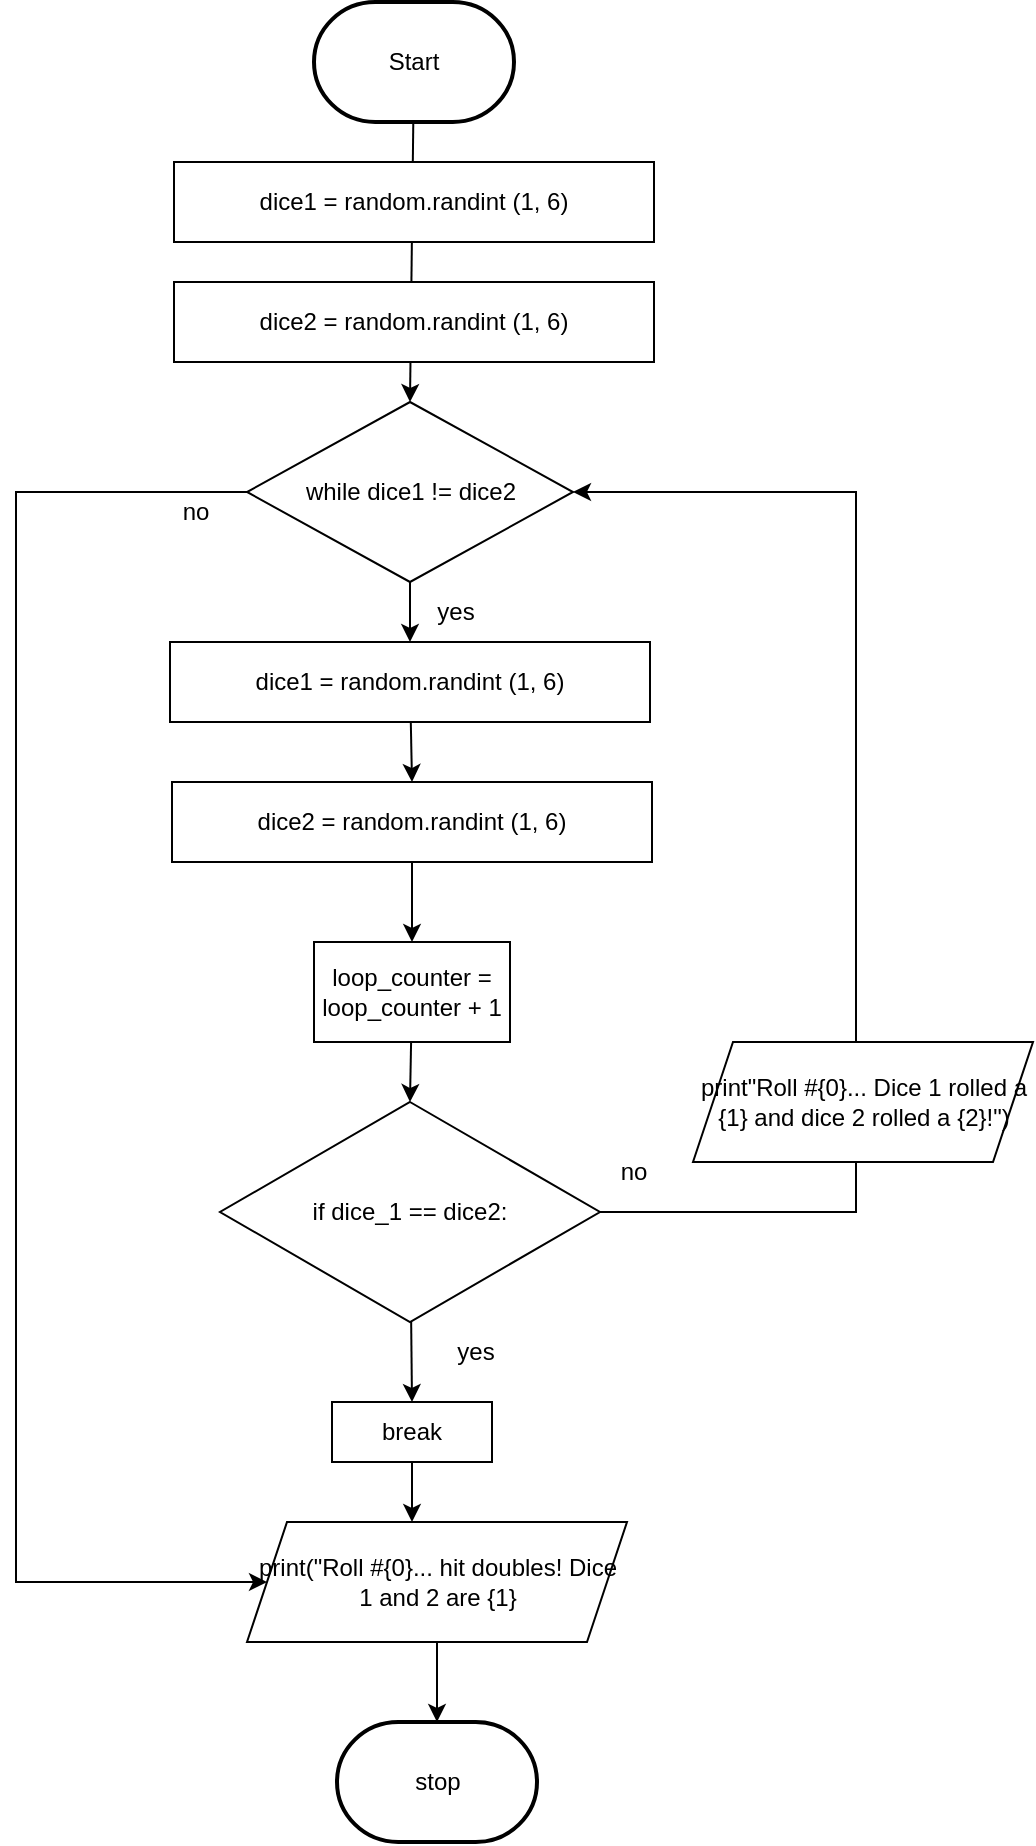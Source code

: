 <mxfile>
    <diagram id="rRbzi94DjYtUf3qIHJvX" name="Page-1">
        <mxGraphModel dx="826" dy="1420" grid="1" gridSize="10" guides="1" tooltips="1" connect="1" arrows="1" fold="1" page="1" pageScale="1" pageWidth="827" pageHeight="1169" math="0" shadow="0">
            <root>
                <mxCell id="0"/>
                <mxCell id="1" parent="0"/>
                <mxCell id="96" style="edgeStyle=none;html=1;entryX=0.5;entryY=0;entryDx=0;entryDy=0;" parent="1" source="2" target="117" edge="1">
                    <mxGeometry relative="1" as="geometry">
                        <mxPoint x="267" y="180" as="targetPoint"/>
                    </mxGeometry>
                </mxCell>
                <mxCell id="2" value="Start" style="strokeWidth=2;html=1;shape=mxgraph.flowchart.terminator;whiteSpace=wrap;" parent="1" vertex="1">
                    <mxGeometry x="219" y="-10" width="100" height="60" as="geometry"/>
                </mxCell>
                <mxCell id="21" style="edgeStyle=none;html=1;" parent="1" edge="1">
                    <mxGeometry relative="1" as="geometry">
                        <mxPoint x="259.5" y="490" as="targetPoint"/>
                        <mxPoint x="259.5" y="490" as="sourcePoint"/>
                    </mxGeometry>
                </mxCell>
                <mxCell id="27" style="edgeStyle=orthogonalEdgeStyle;html=1;strokeColor=none;rounded=0;" parent="1" edge="1">
                    <mxGeometry relative="1" as="geometry">
                        <mxPoint x="447" y="335" as="targetPoint"/>
                        <mxPoint x="357" y="335" as="sourcePoint"/>
                    </mxGeometry>
                </mxCell>
                <mxCell id="134" style="edgeStyle=none;html=1;entryX=0.5;entryY=0;entryDx=0;entryDy=0;" edge="1" parent="1" source="117" target="131">
                    <mxGeometry relative="1" as="geometry"/>
                </mxCell>
                <mxCell id="156" style="edgeStyle=orthogonalEdgeStyle;rounded=0;html=1;entryX=0;entryY=0.5;entryDx=0;entryDy=0;" edge="1" parent="1" source="117" target="148">
                    <mxGeometry relative="1" as="geometry">
                        <Array as="points">
                            <mxPoint x="70" y="235"/>
                            <mxPoint x="70" y="780"/>
                        </Array>
                    </mxGeometry>
                </mxCell>
                <mxCell id="117" value="while dice1 != dice2" style="rhombus;whiteSpace=wrap;html=1;" parent="1" vertex="1">
                    <mxGeometry x="185.5" y="190" width="163" height="90" as="geometry"/>
                </mxCell>
                <mxCell id="135" style="edgeStyle=none;html=1;entryX=0.5;entryY=0;entryDx=0;entryDy=0;" edge="1" parent="1" source="131" target="132">
                    <mxGeometry relative="1" as="geometry"/>
                </mxCell>
                <mxCell id="131" value="dice1 = random.randint (1, 6)" style="rounded=0;whiteSpace=wrap;html=1;" vertex="1" parent="1">
                    <mxGeometry x="147" y="310" width="240" height="40" as="geometry"/>
                </mxCell>
                <mxCell id="136" style="edgeStyle=none;html=1;entryX=0.5;entryY=0;entryDx=0;entryDy=0;" edge="1" parent="1" source="132" target="133">
                    <mxGeometry relative="1" as="geometry"/>
                </mxCell>
                <mxCell id="132" value="dice2 = random.randint (1, 6)" style="rounded=0;whiteSpace=wrap;html=1;" vertex="1" parent="1">
                    <mxGeometry x="148" y="380" width="240" height="40" as="geometry"/>
                </mxCell>
                <mxCell id="138" style="edgeStyle=none;html=1;entryX=0.5;entryY=0;entryDx=0;entryDy=0;" edge="1" parent="1" source="133" target="137">
                    <mxGeometry relative="1" as="geometry"/>
                </mxCell>
                <mxCell id="133" value="loop_counter = loop_counter + 1" style="rounded=0;whiteSpace=wrap;html=1;" vertex="1" parent="1">
                    <mxGeometry x="219" y="460" width="98" height="50" as="geometry"/>
                </mxCell>
                <mxCell id="141" style="edgeStyle=none;html=1;entryX=0.5;entryY=0;entryDx=0;entryDy=0;" edge="1" parent="1" source="137" target="140">
                    <mxGeometry relative="1" as="geometry"/>
                </mxCell>
                <mxCell id="145" style="edgeStyle=orthogonalEdgeStyle;html=1;entryX=1;entryY=0.5;entryDx=0;entryDy=0;rounded=0;" edge="1" parent="1" source="137" target="117">
                    <mxGeometry relative="1" as="geometry">
                        <Array as="points">
                            <mxPoint x="490" y="595"/>
                            <mxPoint x="490" y="235"/>
                        </Array>
                    </mxGeometry>
                </mxCell>
                <mxCell id="137" value="&lt;div style=&quot;line-height: 27px&quot;&gt;if dice_1 == dice2:&lt;/div&gt;" style="rhombus;whiteSpace=wrap;html=1;" vertex="1" parent="1">
                    <mxGeometry x="172" y="540" width="190" height="110" as="geometry"/>
                </mxCell>
                <mxCell id="146" style="edgeStyle=orthogonalEdgeStyle;rounded=0;html=1;" edge="1" parent="1" source="140">
                    <mxGeometry relative="1" as="geometry">
                        <mxPoint x="268" y="750" as="targetPoint"/>
                    </mxGeometry>
                </mxCell>
                <mxCell id="140" value="break" style="rounded=0;whiteSpace=wrap;html=1;" vertex="1" parent="1">
                    <mxGeometry x="228" y="690" width="80" height="30" as="geometry"/>
                </mxCell>
                <mxCell id="142" value="yes" style="text;html=1;strokeColor=none;fillColor=none;align=center;verticalAlign=middle;whiteSpace=wrap;rounded=0;" vertex="1" parent="1">
                    <mxGeometry x="270" y="650" width="60" height="30" as="geometry"/>
                </mxCell>
                <mxCell id="143" value="no" style="text;html=1;strokeColor=none;fillColor=none;align=center;verticalAlign=middle;whiteSpace=wrap;rounded=0;" vertex="1" parent="1">
                    <mxGeometry x="348.5" y="560" width="60" height="30" as="geometry"/>
                </mxCell>
                <mxCell id="152" style="edgeStyle=orthogonalEdgeStyle;rounded=0;html=1;entryX=0.5;entryY=0;entryDx=0;entryDy=0;entryPerimeter=0;" edge="1" parent="1" source="148" target="150">
                    <mxGeometry relative="1" as="geometry"/>
                </mxCell>
                <mxCell id="148" value="print(&quot;Roll #{0}... hit doubles! Dice 1 and 2 are {1}" style="shape=parallelogram;perimeter=parallelogramPerimeter;whiteSpace=wrap;html=1;fixedSize=1;" vertex="1" parent="1">
                    <mxGeometry x="185.5" y="750" width="190" height="60" as="geometry"/>
                </mxCell>
                <mxCell id="149" value="print&quot;Roll #{0}... Dice 1 rolled a {1} and dice 2 rolled a {2}!&quot;)" style="shape=parallelogram;perimeter=parallelogramPerimeter;whiteSpace=wrap;html=1;fixedSize=1;" vertex="1" parent="1">
                    <mxGeometry x="408.5" y="510" width="170" height="60" as="geometry"/>
                </mxCell>
                <mxCell id="150" value="stop" style="strokeWidth=2;html=1;shape=mxgraph.flowchart.terminator;whiteSpace=wrap;" vertex="1" parent="1">
                    <mxGeometry x="230.5" y="850" width="100" height="60" as="geometry"/>
                </mxCell>
                <mxCell id="153" value="dice1 = random.randint (1, 6)" style="rounded=0;whiteSpace=wrap;html=1;" vertex="1" parent="1">
                    <mxGeometry x="149" y="70" width="240" height="40" as="geometry"/>
                </mxCell>
                <mxCell id="155" value="dice2 = random.randint (1, 6)" style="rounded=0;whiteSpace=wrap;html=1;" vertex="1" parent="1">
                    <mxGeometry x="149" y="130" width="240" height="40" as="geometry"/>
                </mxCell>
                <mxCell id="157" value="yes" style="text;html=1;strokeColor=none;fillColor=none;align=center;verticalAlign=middle;whiteSpace=wrap;rounded=0;" vertex="1" parent="1">
                    <mxGeometry x="260" y="280" width="60" height="30" as="geometry"/>
                </mxCell>
                <mxCell id="158" value="no" style="text;html=1;strokeColor=none;fillColor=none;align=center;verticalAlign=middle;whiteSpace=wrap;rounded=0;" vertex="1" parent="1">
                    <mxGeometry x="130" y="230" width="60" height="30" as="geometry"/>
                </mxCell>
            </root>
        </mxGraphModel>
    </diagram>
</mxfile>